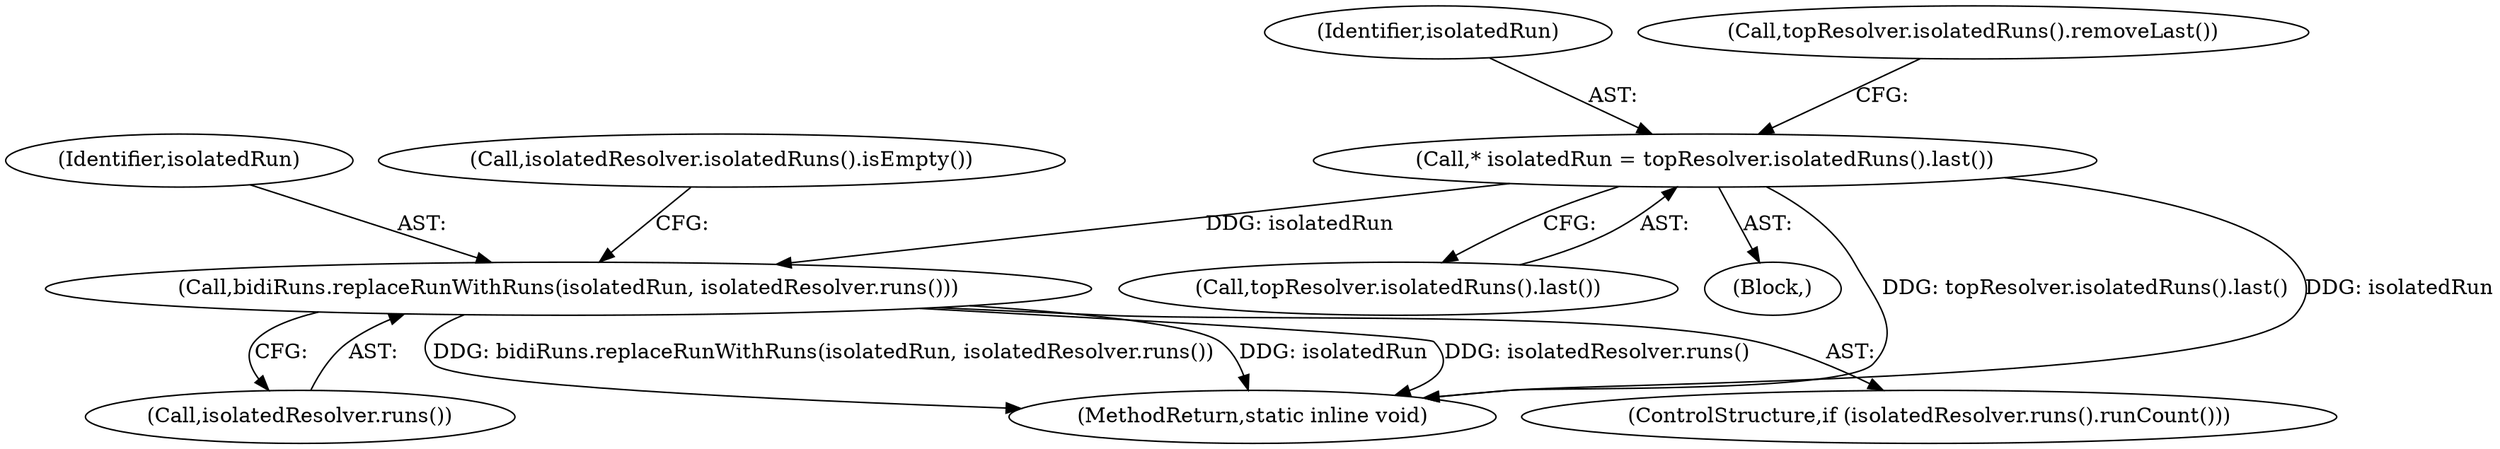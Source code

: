 digraph "0_Chrome_248a92c21c20c14b5983680c50e1d8b73fc79a2f@pointer" {
"1000130" [label="(Call,* isolatedRun = topResolver.isolatedRuns().last())"];
"1000202" [label="(Call,bidiRuns.replaceRunWithRuns(isolatedRun, isolatedResolver.runs()))"];
"1000204" [label="(Call,isolatedResolver.runs())"];
"1000203" [label="(Identifier,isolatedRun)"];
"1000130" [label="(Call,* isolatedRun = topResolver.isolatedRuns().last())"];
"1000215" [label="(MethodReturn,static inline void)"];
"1000131" [label="(Identifier,isolatedRun)"];
"1000132" [label="(Call,topResolver.isolatedRuns().last())"];
"1000200" [label="(ControlStructure,if (isolatedResolver.runs().runCount()))"];
"1000128" [label="(Block,)"];
"1000207" [label="(Call,isolatedResolver.isolatedRuns().isEmpty())"];
"1000133" [label="(Call,topResolver.isolatedRuns().removeLast())"];
"1000202" [label="(Call,bidiRuns.replaceRunWithRuns(isolatedRun, isolatedResolver.runs()))"];
"1000130" -> "1000128"  [label="AST: "];
"1000130" -> "1000132"  [label="CFG: "];
"1000131" -> "1000130"  [label="AST: "];
"1000132" -> "1000130"  [label="AST: "];
"1000133" -> "1000130"  [label="CFG: "];
"1000130" -> "1000215"  [label="DDG: topResolver.isolatedRuns().last()"];
"1000130" -> "1000215"  [label="DDG: isolatedRun"];
"1000130" -> "1000202"  [label="DDG: isolatedRun"];
"1000202" -> "1000200"  [label="AST: "];
"1000202" -> "1000204"  [label="CFG: "];
"1000203" -> "1000202"  [label="AST: "];
"1000204" -> "1000202"  [label="AST: "];
"1000207" -> "1000202"  [label="CFG: "];
"1000202" -> "1000215"  [label="DDG: isolatedRun"];
"1000202" -> "1000215"  [label="DDG: isolatedResolver.runs()"];
"1000202" -> "1000215"  [label="DDG: bidiRuns.replaceRunWithRuns(isolatedRun, isolatedResolver.runs())"];
}
